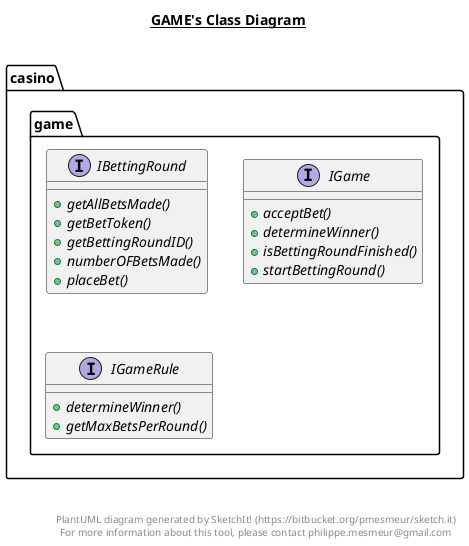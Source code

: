 @startuml

title __GAME's Class Diagram__\n

  namespace casino {
    namespace game {
      interface casino.game.IBettingRound {
          {abstract} + getAllBetsMade()
          {abstract} + getBetToken()
          {abstract} + getBettingRoundID()
          {abstract} + numberOFBetsMade()
          {abstract} + placeBet()
      }
    }
  }
  

  namespace casino {
    namespace game {
      interface casino.game.IGame {
          {abstract} + acceptBet()
          {abstract} + determineWinner()
          {abstract} + isBettingRoundFinished()
          {abstract} + startBettingRound()
      }
    }
  }
  

  namespace casino {
    namespace game {
      interface casino.game.IGameRule {
          {abstract} + determineWinner()
          {abstract} + getMaxBetsPerRound()
      }
    }
  }
  



right footer


PlantUML diagram generated by SketchIt! (https://bitbucket.org/pmesmeur/sketch.it)
For more information about this tool, please contact philippe.mesmeur@gmail.com
endfooter

@enduml
